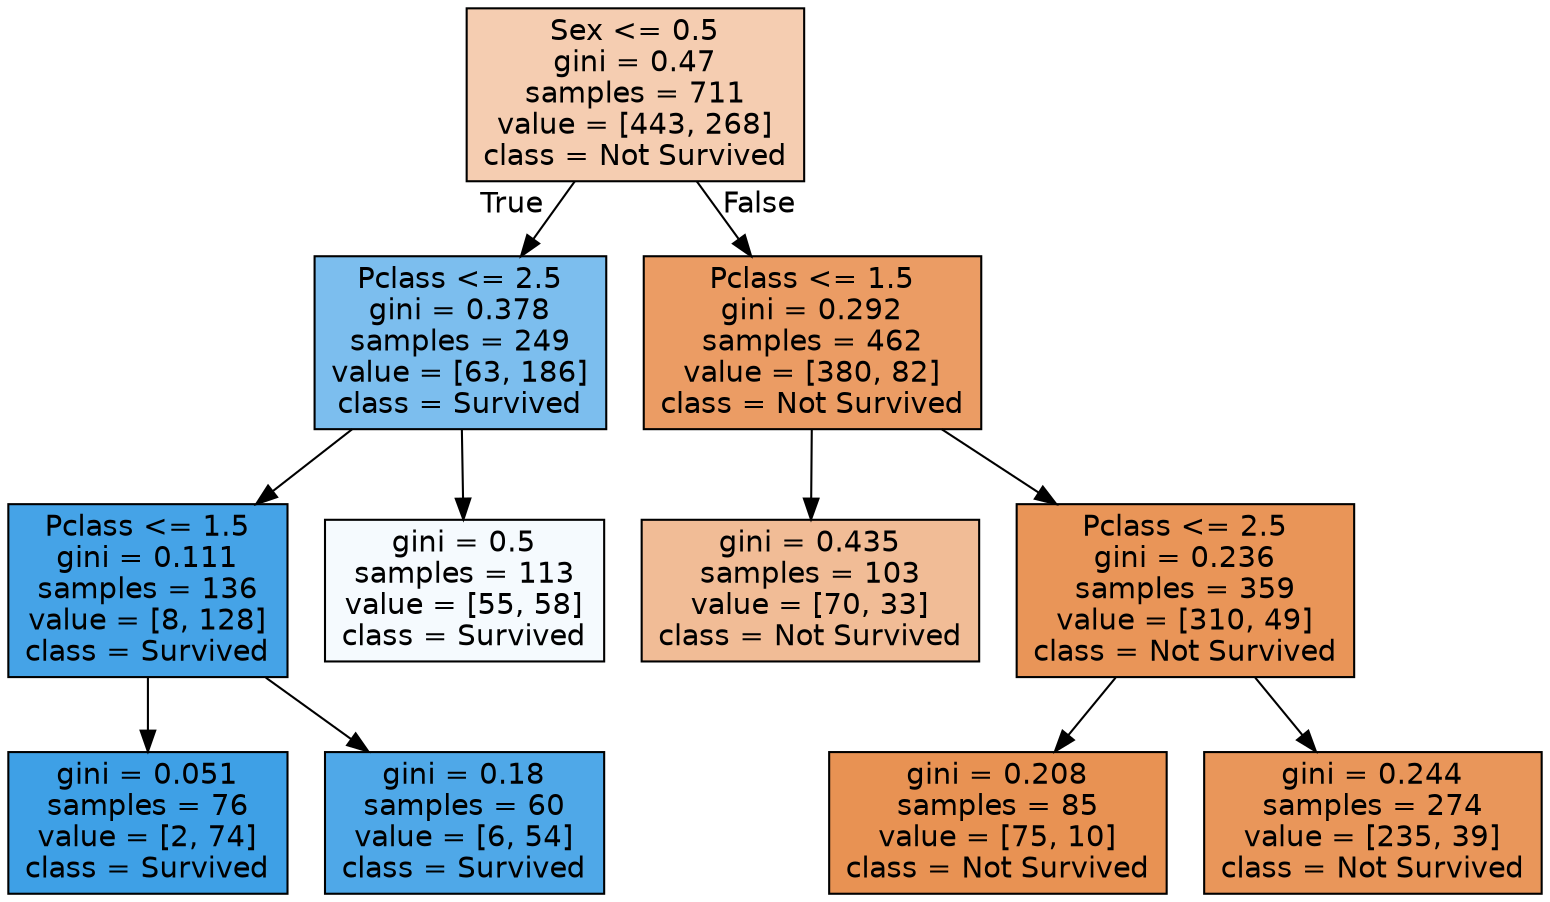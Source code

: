 digraph Tree {
node [shape=box, style="filled", color="black", fontname="helvetica"] ;
edge [fontname="helvetica"] ;
0 [label="Sex <= 0.5\ngini = 0.47\nsamples = 711\nvalue = [443, 268]\nclass = Not Survived", fillcolor="#f5cdb1"] ;
1 [label="Pclass <= 2.5\ngini = 0.378\nsamples = 249\nvalue = [63, 186]\nclass = Survived", fillcolor="#7cbeee"] ;
0 -> 1 [labeldistance=2.5, labelangle=45, headlabel="True"] ;
2 [label="Pclass <= 1.5\ngini = 0.111\nsamples = 136\nvalue = [8, 128]\nclass = Survived", fillcolor="#45a3e7"] ;
1 -> 2 ;
3 [label="gini = 0.051\nsamples = 76\nvalue = [2, 74]\nclass = Survived", fillcolor="#3ea0e6"] ;
2 -> 3 ;
4 [label="gini = 0.18\nsamples = 60\nvalue = [6, 54]\nclass = Survived", fillcolor="#4fa8e8"] ;
2 -> 4 ;
5 [label="gini = 0.5\nsamples = 113\nvalue = [55, 58]\nclass = Survived", fillcolor="#f5fafe"] ;
1 -> 5 ;
6 [label="Pclass <= 1.5\ngini = 0.292\nsamples = 462\nvalue = [380, 82]\nclass = Not Survived", fillcolor="#eb9c64"] ;
0 -> 6 [labeldistance=2.5, labelangle=-45, headlabel="False"] ;
7 [label="gini = 0.435\nsamples = 103\nvalue = [70, 33]\nclass = Not Survived", fillcolor="#f1bc96"] ;
6 -> 7 ;
8 [label="Pclass <= 2.5\ngini = 0.236\nsamples = 359\nvalue = [310, 49]\nclass = Not Survived", fillcolor="#e99558"] ;
6 -> 8 ;
9 [label="gini = 0.208\nsamples = 85\nvalue = [75, 10]\nclass = Not Survived", fillcolor="#e89253"] ;
8 -> 9 ;
10 [label="gini = 0.244\nsamples = 274\nvalue = [235, 39]\nclass = Not Survived", fillcolor="#e9965a"] ;
8 -> 10 ;
}